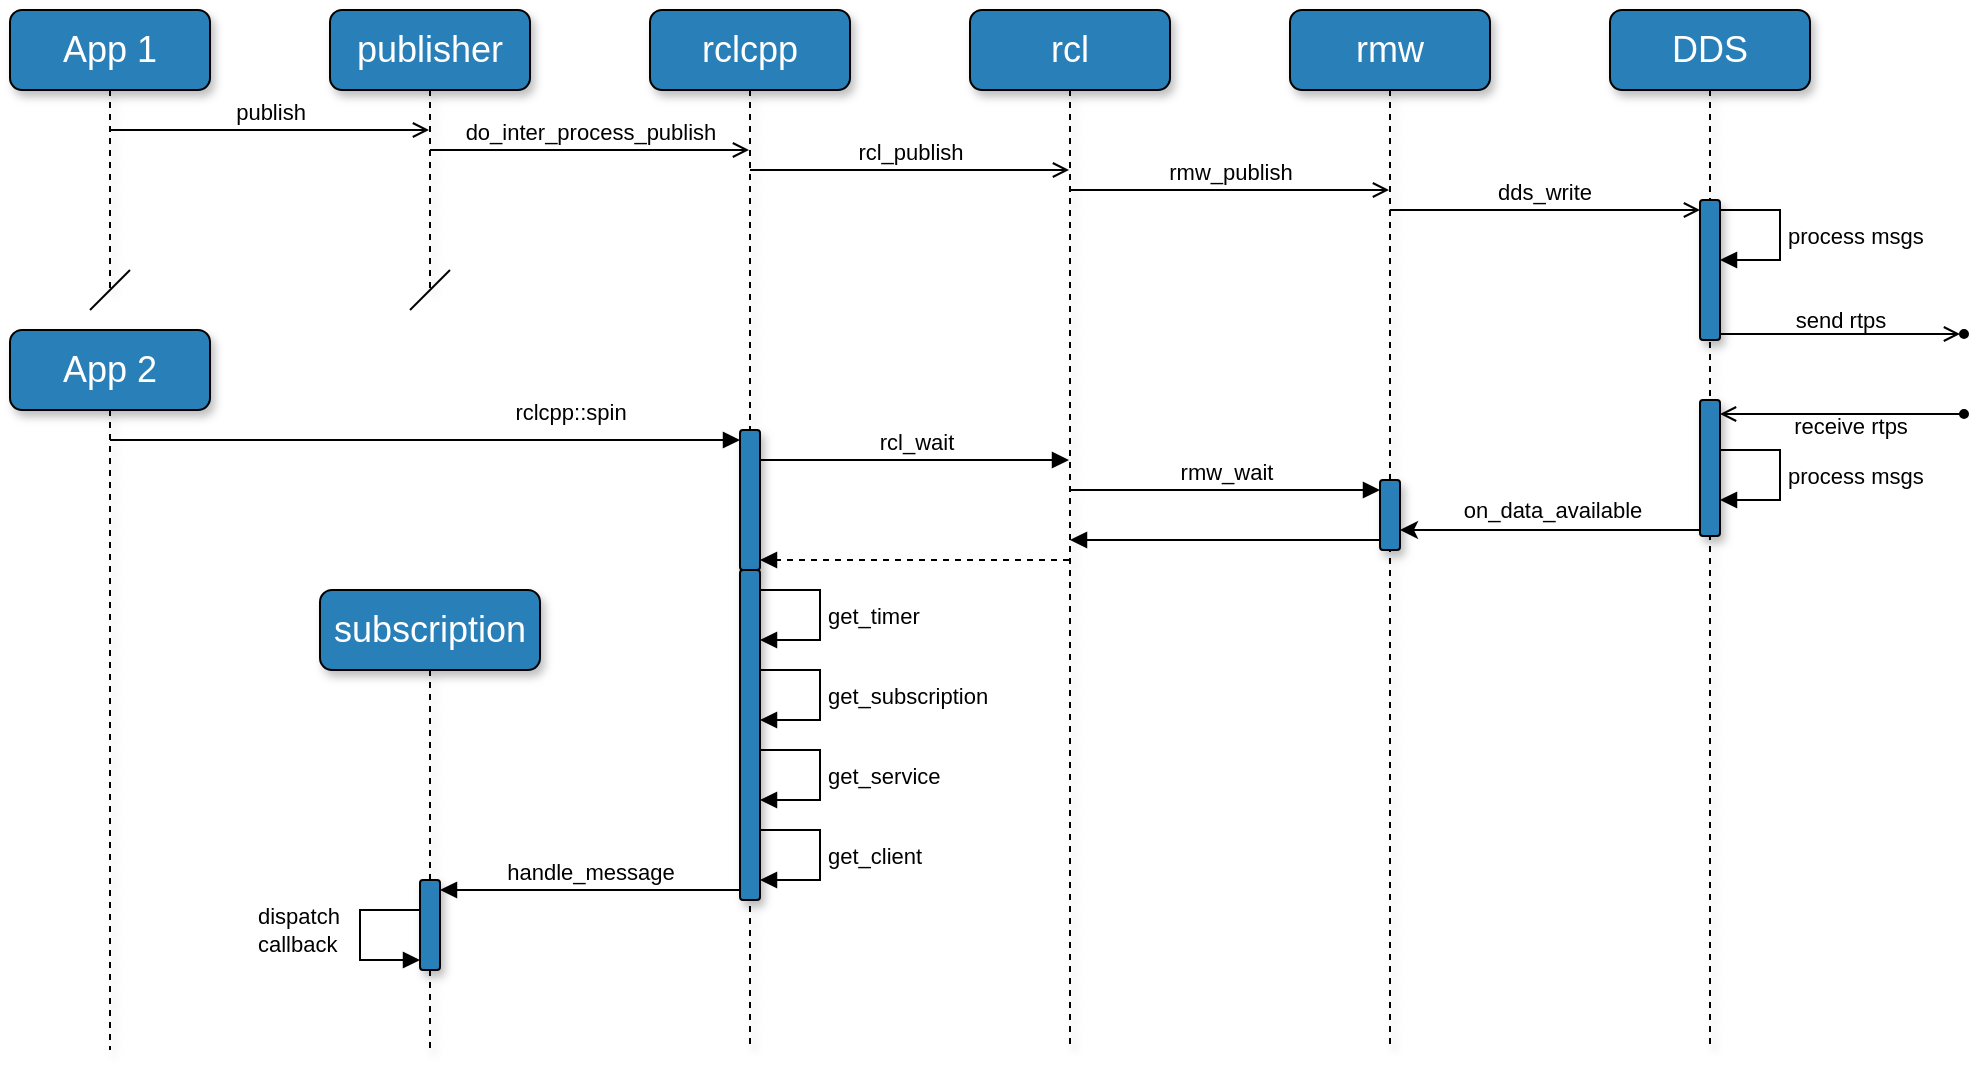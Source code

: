<mxfile version="27.0.5">
  <diagram name="Page-1" id="ZRR5bubVObzFsqvVlm0v">
    <mxGraphModel dx="3766" dy="1151" grid="1" gridSize="10" guides="1" tooltips="1" connect="1" arrows="1" fold="1" page="1" pageScale="1" pageWidth="850" pageHeight="1100" math="0" shadow="0">
      <root>
        <mxCell id="0" />
        <mxCell id="1" parent="0" />
        <mxCell id="yTYSxmIcbGOdTzFaSJbr-1" value="rclcpp" style="shape=umlLifeline;perimeter=lifelinePerimeter;whiteSpace=wrap;html=1;container=1;dropTarget=0;collapsible=0;recursiveResize=0;outlineConnect=0;portConstraint=eastwest;newEdgeStyle={&quot;edgeStyle&quot;:&quot;elbowEdgeStyle&quot;,&quot;elbow&quot;:&quot;vertical&quot;,&quot;curved&quot;:0,&quot;rounded&quot;:0};rounded=1;shadow=1;strokeWidth=1;align=center;verticalAlign=middle;fontFamily=Helvetica;fontSize=18;fontColor=#FFFFFF;fillColor=#2980B9;gradientColor=none;gradientDirection=east;strokeColor=default;labelBackgroundColor=none;" parent="1" vertex="1">
          <mxGeometry x="-1030" y="280" width="100" height="520" as="geometry" />
        </mxCell>
        <mxCell id="yTYSxmIcbGOdTzFaSJbr-2" value="" style="html=1;points=[[0,0,0,0,5],[0,1,0,0,-5],[1,0,0,0,5],[1,1,0,0,-5]];perimeter=orthogonalPerimeter;outlineConnect=0;targetShapes=umlLifeline;portConstraint=eastwest;newEdgeStyle={&quot;curved&quot;:0,&quot;rounded&quot;:0};fillColor=#2980B9;rounded=1;shadow=1;strokeWidth=1;align=center;verticalAlign=middle;fontFamily=Helvetica;fontSize=18;fontColor=#FFFFFF;gradientColor=none;gradientDirection=east;strokeColor=default;labelBackgroundColor=none;" parent="yTYSxmIcbGOdTzFaSJbr-1" vertex="1">
          <mxGeometry x="45" y="210" width="10" height="70" as="geometry" />
        </mxCell>
        <mxCell id="yTYSxmIcbGOdTzFaSJbr-3" value="" style="html=1;points=[[0,0,0,0,5],[0,1,0,0,-5],[1,0,0,0,5],[1,1,0,0,-5]];perimeter=orthogonalPerimeter;outlineConnect=0;targetShapes=umlLifeline;portConstraint=eastwest;newEdgeStyle={&quot;curved&quot;:0,&quot;rounded&quot;:0};fillColor=#2980B9;rounded=1;shadow=1;strokeWidth=1;align=center;verticalAlign=middle;fontFamily=Helvetica;fontSize=18;fontColor=#FFFFFF;gradientColor=none;gradientDirection=east;strokeColor=default;labelBackgroundColor=none;" parent="yTYSxmIcbGOdTzFaSJbr-1" vertex="1">
          <mxGeometry x="45" y="280" width="10" height="165" as="geometry" />
        </mxCell>
        <mxCell id="yTYSxmIcbGOdTzFaSJbr-4" value="get_timer" style="html=1;align=left;spacingLeft=2;endArrow=block;rounded=0;edgeStyle=orthogonalEdgeStyle;curved=0;rounded=0;labelBackgroundColor=none;" parent="yTYSxmIcbGOdTzFaSJbr-1" source="yTYSxmIcbGOdTzFaSJbr-3" edge="1">
          <mxGeometry relative="1" as="geometry">
            <mxPoint x="65" y="290" as="sourcePoint" />
            <Array as="points">
              <mxPoint x="85" y="290" />
              <mxPoint x="85" y="315" />
            </Array>
            <mxPoint x="55.0" y="315" as="targetPoint" />
          </mxGeometry>
        </mxCell>
        <mxCell id="yTYSxmIcbGOdTzFaSJbr-5" value="App 1" style="shape=umlLifeline;perimeter=lifelinePerimeter;whiteSpace=wrap;html=1;container=1;dropTarget=0;collapsible=0;recursiveResize=0;outlineConnect=0;portConstraint=eastwest;newEdgeStyle={&quot;edgeStyle&quot;:&quot;elbowEdgeStyle&quot;,&quot;elbow&quot;:&quot;vertical&quot;,&quot;curved&quot;:0,&quot;rounded&quot;:0};rounded=1;shadow=1;strokeWidth=1;align=center;verticalAlign=middle;fontFamily=Helvetica;fontSize=18;fontColor=#FFFFFF;fillColor=#2980B9;gradientColor=none;gradientDirection=east;labelBackgroundColor=none;" parent="1" vertex="1">
          <mxGeometry x="-1350" y="280" width="100" height="140" as="geometry" />
        </mxCell>
        <mxCell id="yTYSxmIcbGOdTzFaSJbr-6" value="rcl" style="shape=umlLifeline;perimeter=lifelinePerimeter;whiteSpace=wrap;html=1;container=1;dropTarget=0;collapsible=0;recursiveResize=0;outlineConnect=0;portConstraint=eastwest;newEdgeStyle={&quot;edgeStyle&quot;:&quot;elbowEdgeStyle&quot;,&quot;elbow&quot;:&quot;vertical&quot;,&quot;curved&quot;:0,&quot;rounded&quot;:0};rounded=1;shadow=1;strokeWidth=1;align=center;verticalAlign=middle;fontFamily=Helvetica;fontSize=18;fontColor=#FFFFFF;fillColor=#2980B9;gradientColor=none;gradientDirection=east;strokeColor=default;labelBackgroundColor=none;" parent="1" vertex="1">
          <mxGeometry x="-870" y="280" width="100" height="520" as="geometry" />
        </mxCell>
        <mxCell id="yTYSxmIcbGOdTzFaSJbr-7" value="rmw" style="shape=umlLifeline;perimeter=lifelinePerimeter;whiteSpace=wrap;html=1;container=1;dropTarget=0;collapsible=0;recursiveResize=0;outlineConnect=0;portConstraint=eastwest;newEdgeStyle={&quot;edgeStyle&quot;:&quot;elbowEdgeStyle&quot;,&quot;elbow&quot;:&quot;vertical&quot;,&quot;curved&quot;:0,&quot;rounded&quot;:0};rounded=1;shadow=1;strokeWidth=1;align=center;verticalAlign=middle;fontFamily=Helvetica;fontSize=18;fontColor=#FFFFFF;fillColor=#2980B9;gradientColor=none;gradientDirection=east;strokeColor=default;labelBackgroundColor=none;" parent="1" vertex="1">
          <mxGeometry x="-710" y="280" width="100" height="520" as="geometry" />
        </mxCell>
        <mxCell id="yTYSxmIcbGOdTzFaSJbr-8" value="" style="html=1;points=[[0,0,0,0,5],[0,1,0,0,-5],[1,0,0,0,5],[1,1,0,0,-5]];perimeter=orthogonalPerimeter;outlineConnect=0;targetShapes=umlLifeline;portConstraint=eastwest;newEdgeStyle={&quot;curved&quot;:0,&quot;rounded&quot;:0};fillColor=#2980B9;rounded=1;shadow=1;strokeWidth=1;align=center;verticalAlign=middle;fontFamily=Helvetica;fontSize=18;fontColor=#FFFFFF;gradientColor=none;gradientDirection=east;strokeColor=default;labelBackgroundColor=none;" parent="yTYSxmIcbGOdTzFaSJbr-7" vertex="1">
          <mxGeometry x="45" y="235" width="10" height="35" as="geometry" />
        </mxCell>
        <mxCell id="yTYSxmIcbGOdTzFaSJbr-9" value="DDS" style="shape=umlLifeline;perimeter=lifelinePerimeter;whiteSpace=wrap;html=1;container=1;dropTarget=0;collapsible=0;recursiveResize=0;outlineConnect=0;portConstraint=eastwest;newEdgeStyle={&quot;edgeStyle&quot;:&quot;elbowEdgeStyle&quot;,&quot;elbow&quot;:&quot;vertical&quot;,&quot;curved&quot;:0,&quot;rounded&quot;:0};rounded=1;shadow=1;strokeWidth=1;align=center;verticalAlign=middle;fontFamily=Helvetica;fontSize=18;fontColor=#FFFFFF;fillColor=#2980B9;gradientColor=none;gradientDirection=east;strokeColor=default;labelBackgroundColor=none;" parent="1" vertex="1">
          <mxGeometry x="-550" y="280" width="100" height="520" as="geometry" />
        </mxCell>
        <mxCell id="yTYSxmIcbGOdTzFaSJbr-10" value="" style="html=1;points=[[0,0,0,0,5],[0,1,0,0,-5],[1,0,0,0,5],[1,1,0,0,-5]];perimeter=orthogonalPerimeter;outlineConnect=0;targetShapes=umlLifeline;portConstraint=eastwest;newEdgeStyle={&quot;curved&quot;:0,&quot;rounded&quot;:0};fillColor=#2980B9;rounded=1;shadow=1;strokeWidth=1;align=center;verticalAlign=middle;fontFamily=Helvetica;fontSize=18;fontColor=#FFFFFF;gradientColor=none;gradientDirection=east;strokeColor=default;labelBackgroundColor=none;" parent="yTYSxmIcbGOdTzFaSJbr-9" vertex="1">
          <mxGeometry x="45" y="95" width="10" height="70" as="geometry" />
        </mxCell>
        <mxCell id="yTYSxmIcbGOdTzFaSJbr-11" value="process msgs" style="html=1;align=left;spacingLeft=2;endArrow=block;rounded=0;edgeStyle=orthogonalEdgeStyle;curved=0;rounded=0;exitX=1;exitY=0;exitDx=0;exitDy=5;exitPerimeter=0;labelBackgroundColor=none;" parent="yTYSxmIcbGOdTzFaSJbr-9" source="yTYSxmIcbGOdTzFaSJbr-10" target="yTYSxmIcbGOdTzFaSJbr-10" edge="1">
          <mxGeometry relative="1" as="geometry">
            <mxPoint x="100" y="175" as="sourcePoint" />
            <Array as="points">
              <mxPoint x="55" y="100" />
              <mxPoint x="85" y="100" />
              <mxPoint x="85" y="125" />
            </Array>
            <mxPoint x="105" y="205" as="targetPoint" />
          </mxGeometry>
        </mxCell>
        <mxCell id="yTYSxmIcbGOdTzFaSJbr-12" value="" style="html=1;points=[[0,0,0,0,5],[0,1,0,0,-5],[1,0,0,0,5],[1,1,0,0,-5]];perimeter=orthogonalPerimeter;outlineConnect=0;targetShapes=umlLifeline;portConstraint=eastwest;newEdgeStyle={&quot;curved&quot;:0,&quot;rounded&quot;:0};fillColor=#2980B9;rounded=1;shadow=1;strokeWidth=1;align=center;verticalAlign=middle;fontFamily=Helvetica;fontSize=18;fontColor=#FFFFFF;gradientColor=none;gradientDirection=east;strokeColor=default;labelBackgroundColor=none;" parent="yTYSxmIcbGOdTzFaSJbr-9" vertex="1">
          <mxGeometry x="45" y="195" width="10" height="68" as="geometry" />
        </mxCell>
        <mxCell id="yTYSxmIcbGOdTzFaSJbr-13" value="publish" style="html=1;verticalAlign=bottom;labelBackgroundColor=none;endArrow=open;endFill=0;rounded=0;" parent="1" source="yTYSxmIcbGOdTzFaSJbr-5" target="yTYSxmIcbGOdTzFaSJbr-35" edge="1">
          <mxGeometry width="160" relative="1" as="geometry">
            <mxPoint x="-1270" y="395" as="sourcePoint" />
            <mxPoint x="-1110" y="395" as="targetPoint" />
            <Array as="points">
              <mxPoint x="-1210" y="340" />
            </Array>
          </mxGeometry>
        </mxCell>
        <mxCell id="yTYSxmIcbGOdTzFaSJbr-14" value="do_inter_process_publish" style="html=1;verticalAlign=bottom;labelBackgroundColor=none;endArrow=open;endFill=0;rounded=0;" parent="1" source="yTYSxmIcbGOdTzFaSJbr-35" target="yTYSxmIcbGOdTzFaSJbr-1" edge="1">
          <mxGeometry width="160" relative="1" as="geometry">
            <mxPoint x="-1120.145" y="350" as="sourcePoint" />
            <mxPoint x="-940.5" y="350" as="targetPoint" />
            <Array as="points">
              <mxPoint x="-1005" y="350" />
            </Array>
          </mxGeometry>
        </mxCell>
        <mxCell id="yTYSxmIcbGOdTzFaSJbr-15" value="rcl_publish" style="html=1;verticalAlign=bottom;labelBackgroundColor=none;endArrow=open;endFill=0;rounded=0;" parent="1" source="yTYSxmIcbGOdTzFaSJbr-1" target="yTYSxmIcbGOdTzFaSJbr-6" edge="1">
          <mxGeometry width="160" relative="1" as="geometry">
            <mxPoint x="-880" y="360" as="sourcePoint" />
            <mxPoint x="-720" y="360" as="targetPoint" />
            <Array as="points">
              <mxPoint x="-910" y="360" />
            </Array>
          </mxGeometry>
        </mxCell>
        <mxCell id="yTYSxmIcbGOdTzFaSJbr-16" value="rmw_publish" style="html=1;verticalAlign=bottom;labelBackgroundColor=none;endArrow=open;endFill=0;rounded=0;" parent="1" target="yTYSxmIcbGOdTzFaSJbr-7" edge="1">
          <mxGeometry width="160" relative="1" as="geometry">
            <mxPoint x="-820.145" y="370" as="sourcePoint" />
            <mxPoint x="-650" y="370" as="targetPoint" />
          </mxGeometry>
        </mxCell>
        <mxCell id="yTYSxmIcbGOdTzFaSJbr-17" value="dds_write" style="html=1;verticalAlign=bottom;labelBackgroundColor=none;endArrow=open;endFill=0;rounded=0;entryX=0;entryY=0;entryDx=0;entryDy=5;entryPerimeter=0;" parent="1" target="yTYSxmIcbGOdTzFaSJbr-10" edge="1">
          <mxGeometry width="160" relative="1" as="geometry">
            <mxPoint x="-660.145" y="380" as="sourcePoint" />
            <mxPoint x="-585" y="380" as="targetPoint" />
          </mxGeometry>
        </mxCell>
        <mxCell id="yTYSxmIcbGOdTzFaSJbr-18" value="subscription" style="shape=umlLifeline;perimeter=lifelinePerimeter;whiteSpace=wrap;html=1;container=1;dropTarget=0;collapsible=0;recursiveResize=0;outlineConnect=0;portConstraint=eastwest;newEdgeStyle={&quot;edgeStyle&quot;:&quot;elbowEdgeStyle&quot;,&quot;elbow&quot;:&quot;vertical&quot;,&quot;curved&quot;:0,&quot;rounded&quot;:0};rounded=1;shadow=1;strokeWidth=1;align=center;verticalAlign=middle;fontFamily=Helvetica;fontSize=18;fontColor=#FFFFFF;fillColor=#2980B9;gradientColor=none;gradientDirection=east;labelBackgroundColor=none;" parent="1" vertex="1">
          <mxGeometry x="-1195" y="570" width="110" height="230" as="geometry" />
        </mxCell>
        <mxCell id="yTYSxmIcbGOdTzFaSJbr-19" value="" style="html=1;points=[[0,0,0,0,5],[0,1,0,0,-5],[1,0,0,0,5],[1,1,0,0,-5]];perimeter=orthogonalPerimeter;outlineConnect=0;targetShapes=umlLifeline;portConstraint=eastwest;newEdgeStyle={&quot;curved&quot;:0,&quot;rounded&quot;:0};fillColor=#2980B9;rounded=1;shadow=1;strokeWidth=1;align=center;verticalAlign=middle;fontFamily=Helvetica;fontSize=18;fontColor=#FFFFFF;gradientColor=none;gradientDirection=east;strokeColor=default;labelBackgroundColor=none;" parent="yTYSxmIcbGOdTzFaSJbr-18" vertex="1">
          <mxGeometry x="50" y="145" width="10" height="45" as="geometry" />
        </mxCell>
        <mxCell id="yTYSxmIcbGOdTzFaSJbr-20" value="rcl_wait" style="html=1;verticalAlign=bottom;labelBackgroundColor=none;endArrow=block;endFill=1;rounded=0;" parent="1" edge="1">
          <mxGeometry width="160" relative="1" as="geometry">
            <mxPoint x="-975" y="505" as="sourcePoint" />
            <mxPoint x="-820.5" y="505" as="targetPoint" />
          </mxGeometry>
        </mxCell>
        <mxCell id="yTYSxmIcbGOdTzFaSJbr-21" value="" style="ellipse;html=1;fillColor=strokeColor;labelBackgroundColor=none;" parent="1" vertex="1">
          <mxGeometry x="-375" y="440" width="4" height="4" as="geometry" />
        </mxCell>
        <mxCell id="yTYSxmIcbGOdTzFaSJbr-22" value="" style="endArrow=open;html=1;rounded=0;align=center;verticalAlign=top;endFill=0;labelBackgroundColor=none;endSize=6;entryX=0;entryY=0.5;entryDx=0;entryDy=0;" parent="1" source="yTYSxmIcbGOdTzFaSJbr-10" target="yTYSxmIcbGOdTzFaSJbr-21" edge="1">
          <mxGeometry relative="1" as="geometry">
            <mxPoint x="-475" y="423" as="sourcePoint" />
            <mxPoint x="-395.0" y="423" as="targetPoint" />
          </mxGeometry>
        </mxCell>
        <mxCell id="yTYSxmIcbGOdTzFaSJbr-23" value="send rtps" style="edgeLabel;html=1;align=center;verticalAlign=middle;resizable=0;points=[];labelBackgroundColor=none;" parent="yTYSxmIcbGOdTzFaSJbr-22" vertex="1" connectable="0">
          <mxGeometry x="-0.265" y="3" relative="1" as="geometry">
            <mxPoint x="16" y="-4" as="offset" />
          </mxGeometry>
        </mxCell>
        <mxCell id="yTYSxmIcbGOdTzFaSJbr-24" value="" style="ellipse;html=1;fillColor=strokeColor;labelBackgroundColor=none;" parent="1" vertex="1">
          <mxGeometry x="-375" y="480" width="4" height="4" as="geometry" />
        </mxCell>
        <mxCell id="yTYSxmIcbGOdTzFaSJbr-25" value="receive rtps" style="endArrow=open;html=1;rounded=0;align=center;verticalAlign=top;endFill=0;labelBackgroundColor=none;endSize=6;" parent="1" source="yTYSxmIcbGOdTzFaSJbr-24" edge="1">
          <mxGeometry x="-0.083" y="-7" relative="1" as="geometry">
            <mxPoint x="-495" y="482" as="targetPoint" />
            <mxPoint as="offset" />
          </mxGeometry>
        </mxCell>
        <mxCell id="yTYSxmIcbGOdTzFaSJbr-26" value="rmw_wait" style="html=1;verticalAlign=bottom;labelBackgroundColor=none;endArrow=block;endFill=1;rounded=0;entryX=0;entryY=0;entryDx=0;entryDy=5;entryPerimeter=0;" parent="1" source="yTYSxmIcbGOdTzFaSJbr-6" target="yTYSxmIcbGOdTzFaSJbr-8" edge="1">
          <mxGeometry width="160" relative="1" as="geometry">
            <mxPoint x="-820.241" y="520" as="sourcePoint" />
            <mxPoint x="-685" y="520" as="targetPoint" />
            <Array as="points">
              <mxPoint x="-775" y="520" />
            </Array>
          </mxGeometry>
        </mxCell>
        <mxCell id="yTYSxmIcbGOdTzFaSJbr-27" value="on_data_available" style="edgeStyle=orthogonalEdgeStyle;rounded=0;orthogonalLoop=1;jettySize=auto;html=1;curved=0;exitX=0;exitY=1;exitDx=0;exitDy=-5;exitPerimeter=0;labelBackgroundColor=none;" parent="1" source="yTYSxmIcbGOdTzFaSJbr-12" target="yTYSxmIcbGOdTzFaSJbr-8" edge="1">
          <mxGeometry y="-10" relative="1" as="geometry">
            <Array as="points">
              <mxPoint x="-505" y="540" />
            </Array>
            <mxPoint as="offset" />
          </mxGeometry>
        </mxCell>
        <mxCell id="yTYSxmIcbGOdTzFaSJbr-28" value="" style="html=1;verticalAlign=bottom;labelBackgroundColor=none;endArrow=block;endFill=1;rounded=0;exitX=0;exitY=1;exitDx=0;exitDy=-5;exitPerimeter=0;" parent="1" source="yTYSxmIcbGOdTzFaSJbr-8" target="yTYSxmIcbGOdTzFaSJbr-6" edge="1">
          <mxGeometry width="160" relative="1" as="geometry">
            <mxPoint x="-700" y="565" as="sourcePoint" />
            <mxPoint x="-780" y="565" as="targetPoint" />
          </mxGeometry>
        </mxCell>
        <mxCell id="yTYSxmIcbGOdTzFaSJbr-29" value="rclcpp::spin" style="html=1;verticalAlign=bottom;labelBackgroundColor=none;endArrow=block;endFill=1;rounded=0;entryX=0;entryY=0;entryDx=0;entryDy=5;entryPerimeter=0;" parent="1" source="yTYSxmIcbGOdTzFaSJbr-40" target="yTYSxmIcbGOdTzFaSJbr-2" edge="1">
          <mxGeometry x="0.461" y="5" width="160" relative="1" as="geometry">
            <mxPoint x="-1270" y="495" as="sourcePoint" />
            <mxPoint x="-1085" y="500" as="targetPoint" />
            <mxPoint as="offset" />
          </mxGeometry>
        </mxCell>
        <mxCell id="yTYSxmIcbGOdTzFaSJbr-30" value="" style="html=1;verticalAlign=bottom;labelBackgroundColor=none;endArrow=block;endFill=1;dashed=1;rounded=0;entryX=1;entryY=1;entryDx=0;entryDy=-5;entryPerimeter=0;" parent="1" source="yTYSxmIcbGOdTzFaSJbr-6" target="yTYSxmIcbGOdTzFaSJbr-2" edge="1">
          <mxGeometry width="160" relative="1" as="geometry">
            <mxPoint x="-1070" y="545" as="sourcePoint" />
            <mxPoint x="-910" y="545" as="targetPoint" />
          </mxGeometry>
        </mxCell>
        <mxCell id="yTYSxmIcbGOdTzFaSJbr-31" value="get_subscription" style="html=1;align=left;spacingLeft=2;endArrow=block;rounded=0;edgeStyle=orthogonalEdgeStyle;curved=0;rounded=0;exitX=1;exitY=0;exitDx=0;exitDy=5;exitPerimeter=0;labelBackgroundColor=none;" parent="1" edge="1">
          <mxGeometry relative="1" as="geometry">
            <mxPoint x="-975" y="610" as="sourcePoint" />
            <Array as="points">
              <mxPoint x="-945" y="610" />
              <mxPoint x="-945" y="635" />
            </Array>
            <mxPoint x="-975" y="635" as="targetPoint" />
          </mxGeometry>
        </mxCell>
        <mxCell id="yTYSxmIcbGOdTzFaSJbr-32" value="get_service" style="html=1;align=left;spacingLeft=2;endArrow=block;rounded=0;edgeStyle=orthogonalEdgeStyle;curved=0;rounded=0;exitX=1;exitY=0;exitDx=0;exitDy=5;exitPerimeter=0;labelBackgroundColor=none;" parent="1" edge="1">
          <mxGeometry relative="1" as="geometry">
            <mxPoint x="-975" y="650" as="sourcePoint" />
            <Array as="points">
              <mxPoint x="-945" y="650" />
              <mxPoint x="-945" y="675" />
            </Array>
            <mxPoint x="-975" y="675" as="targetPoint" />
          </mxGeometry>
        </mxCell>
        <mxCell id="yTYSxmIcbGOdTzFaSJbr-33" value="get_client" style="html=1;align=left;spacingLeft=2;endArrow=block;rounded=0;edgeStyle=orthogonalEdgeStyle;curved=0;rounded=0;exitX=1;exitY=0;exitDx=0;exitDy=5;exitPerimeter=0;labelBackgroundColor=none;" parent="1" edge="1">
          <mxGeometry relative="1" as="geometry">
            <mxPoint x="-975" y="690" as="sourcePoint" />
            <Array as="points">
              <mxPoint x="-945" y="690" />
              <mxPoint x="-945" y="715" />
            </Array>
            <mxPoint x="-975" y="715" as="targetPoint" />
          </mxGeometry>
        </mxCell>
        <mxCell id="yTYSxmIcbGOdTzFaSJbr-34" value="handle_message" style="html=1;verticalAlign=bottom;labelBackgroundColor=none;endArrow=block;endFill=1;rounded=0;exitX=0;exitY=1;exitDx=0;exitDy=-5;exitPerimeter=0;entryX=1;entryY=0;entryDx=0;entryDy=5;entryPerimeter=0;" parent="1" source="yTYSxmIcbGOdTzFaSJbr-3" target="yTYSxmIcbGOdTzFaSJbr-19" edge="1">
          <mxGeometry width="160" relative="1" as="geometry">
            <mxPoint x="-990" y="735" as="sourcePoint" />
            <mxPoint x="-1110" y="720" as="targetPoint" />
          </mxGeometry>
        </mxCell>
        <mxCell id="yTYSxmIcbGOdTzFaSJbr-35" value="publisher" style="shape=umlLifeline;perimeter=lifelinePerimeter;whiteSpace=wrap;html=1;container=1;dropTarget=0;collapsible=0;recursiveResize=0;outlineConnect=0;portConstraint=eastwest;newEdgeStyle={&quot;edgeStyle&quot;:&quot;elbowEdgeStyle&quot;,&quot;elbow&quot;:&quot;vertical&quot;,&quot;curved&quot;:0,&quot;rounded&quot;:0};rounded=1;shadow=1;strokeWidth=1;align=center;verticalAlign=middle;fontFamily=Helvetica;fontSize=18;fontColor=#FFFFFF;fillColor=#2980B9;gradientColor=none;gradientDirection=east;labelBackgroundColor=none;" parent="1" vertex="1">
          <mxGeometry x="-1190" y="280" width="100" height="140" as="geometry" />
        </mxCell>
        <mxCell id="yTYSxmIcbGOdTzFaSJbr-36" value="" style="endArrow=none;html=1;rounded=0;labelBackgroundColor=none;" parent="1" edge="1">
          <mxGeometry width="50" height="50" relative="1" as="geometry">
            <mxPoint x="-1150" y="430" as="sourcePoint" />
            <mxPoint x="-1130" y="410" as="targetPoint" />
          </mxGeometry>
        </mxCell>
        <mxCell id="yTYSxmIcbGOdTzFaSJbr-37" value="process msgs" style="html=1;align=left;spacingLeft=2;endArrow=block;rounded=0;edgeStyle=orthogonalEdgeStyle;curved=0;rounded=0;exitX=1;exitY=0;exitDx=0;exitDy=5;exitPerimeter=0;labelBackgroundColor=none;" parent="1" edge="1">
          <mxGeometry relative="1" as="geometry">
            <mxPoint x="-495" y="500" as="sourcePoint" />
            <Array as="points">
              <mxPoint x="-495" y="500" />
              <mxPoint x="-465" y="500" />
              <mxPoint x="-465" y="525" />
            </Array>
            <mxPoint x="-495" y="525" as="targetPoint" />
          </mxGeometry>
        </mxCell>
        <mxCell id="yTYSxmIcbGOdTzFaSJbr-38" value="dispatch&lt;br&gt;callback" style="html=1;align=left;spacingLeft=2;endArrow=block;rounded=0;edgeStyle=orthogonalEdgeStyle;curved=0;rounded=0;exitX=1;exitY=0;exitDx=0;exitDy=5;exitPerimeter=0;labelBackgroundColor=none;" parent="1" edge="1">
          <mxGeometry x="-0.059" y="-55" relative="1" as="geometry">
            <mxPoint x="-1145" y="730" as="sourcePoint" />
            <Array as="points">
              <mxPoint x="-1175" y="730" />
              <mxPoint x="-1175" y="755" />
            </Array>
            <mxPoint x="-1145" y="755" as="targetPoint" />
            <mxPoint as="offset" />
          </mxGeometry>
        </mxCell>
        <mxCell id="yTYSxmIcbGOdTzFaSJbr-39" value="" style="endArrow=none;html=1;rounded=0;labelBackgroundColor=none;" parent="1" edge="1">
          <mxGeometry width="50" height="50" relative="1" as="geometry">
            <mxPoint x="-1310" y="430" as="sourcePoint" />
            <mxPoint x="-1290" y="410" as="targetPoint" />
          </mxGeometry>
        </mxCell>
        <mxCell id="yTYSxmIcbGOdTzFaSJbr-40" value="App 2" style="shape=umlLifeline;perimeter=lifelinePerimeter;whiteSpace=wrap;html=1;container=1;dropTarget=0;collapsible=0;recursiveResize=0;outlineConnect=0;portConstraint=eastwest;newEdgeStyle={&quot;edgeStyle&quot;:&quot;elbowEdgeStyle&quot;,&quot;elbow&quot;:&quot;vertical&quot;,&quot;curved&quot;:0,&quot;rounded&quot;:0};rounded=1;shadow=1;strokeWidth=1;align=center;verticalAlign=middle;fontFamily=Helvetica;fontSize=18;fontColor=#FFFFFF;fillColor=#2980B9;gradientColor=none;gradientDirection=east;labelBackgroundColor=none;" parent="1" vertex="1">
          <mxGeometry x="-1350" y="440" width="100" height="360" as="geometry" />
        </mxCell>
      </root>
    </mxGraphModel>
  </diagram>
</mxfile>
